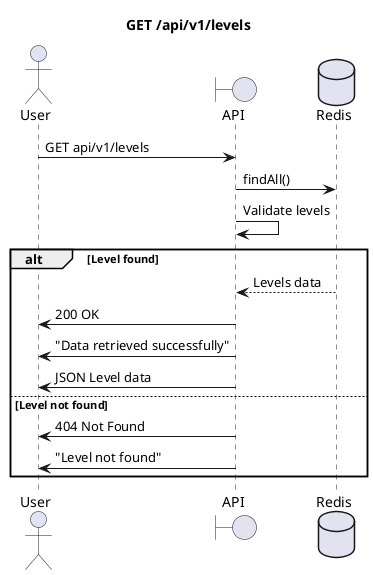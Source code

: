 @startuml
title GET /api/v1/levels

actor User as u
boundary API as a
database Redis as d

u->a : GET api/v1/levels
a->d: findAll()
a->a : Validate levels

alt Level found
    d-->a : Levels data
    a->u : 200 OK
    a->u : "Data retrieved successfully"
    a->u : JSON Level data
else Level not found
    a->u : 404 Not Found
    a->u : "Level not found"
end

@enduml
